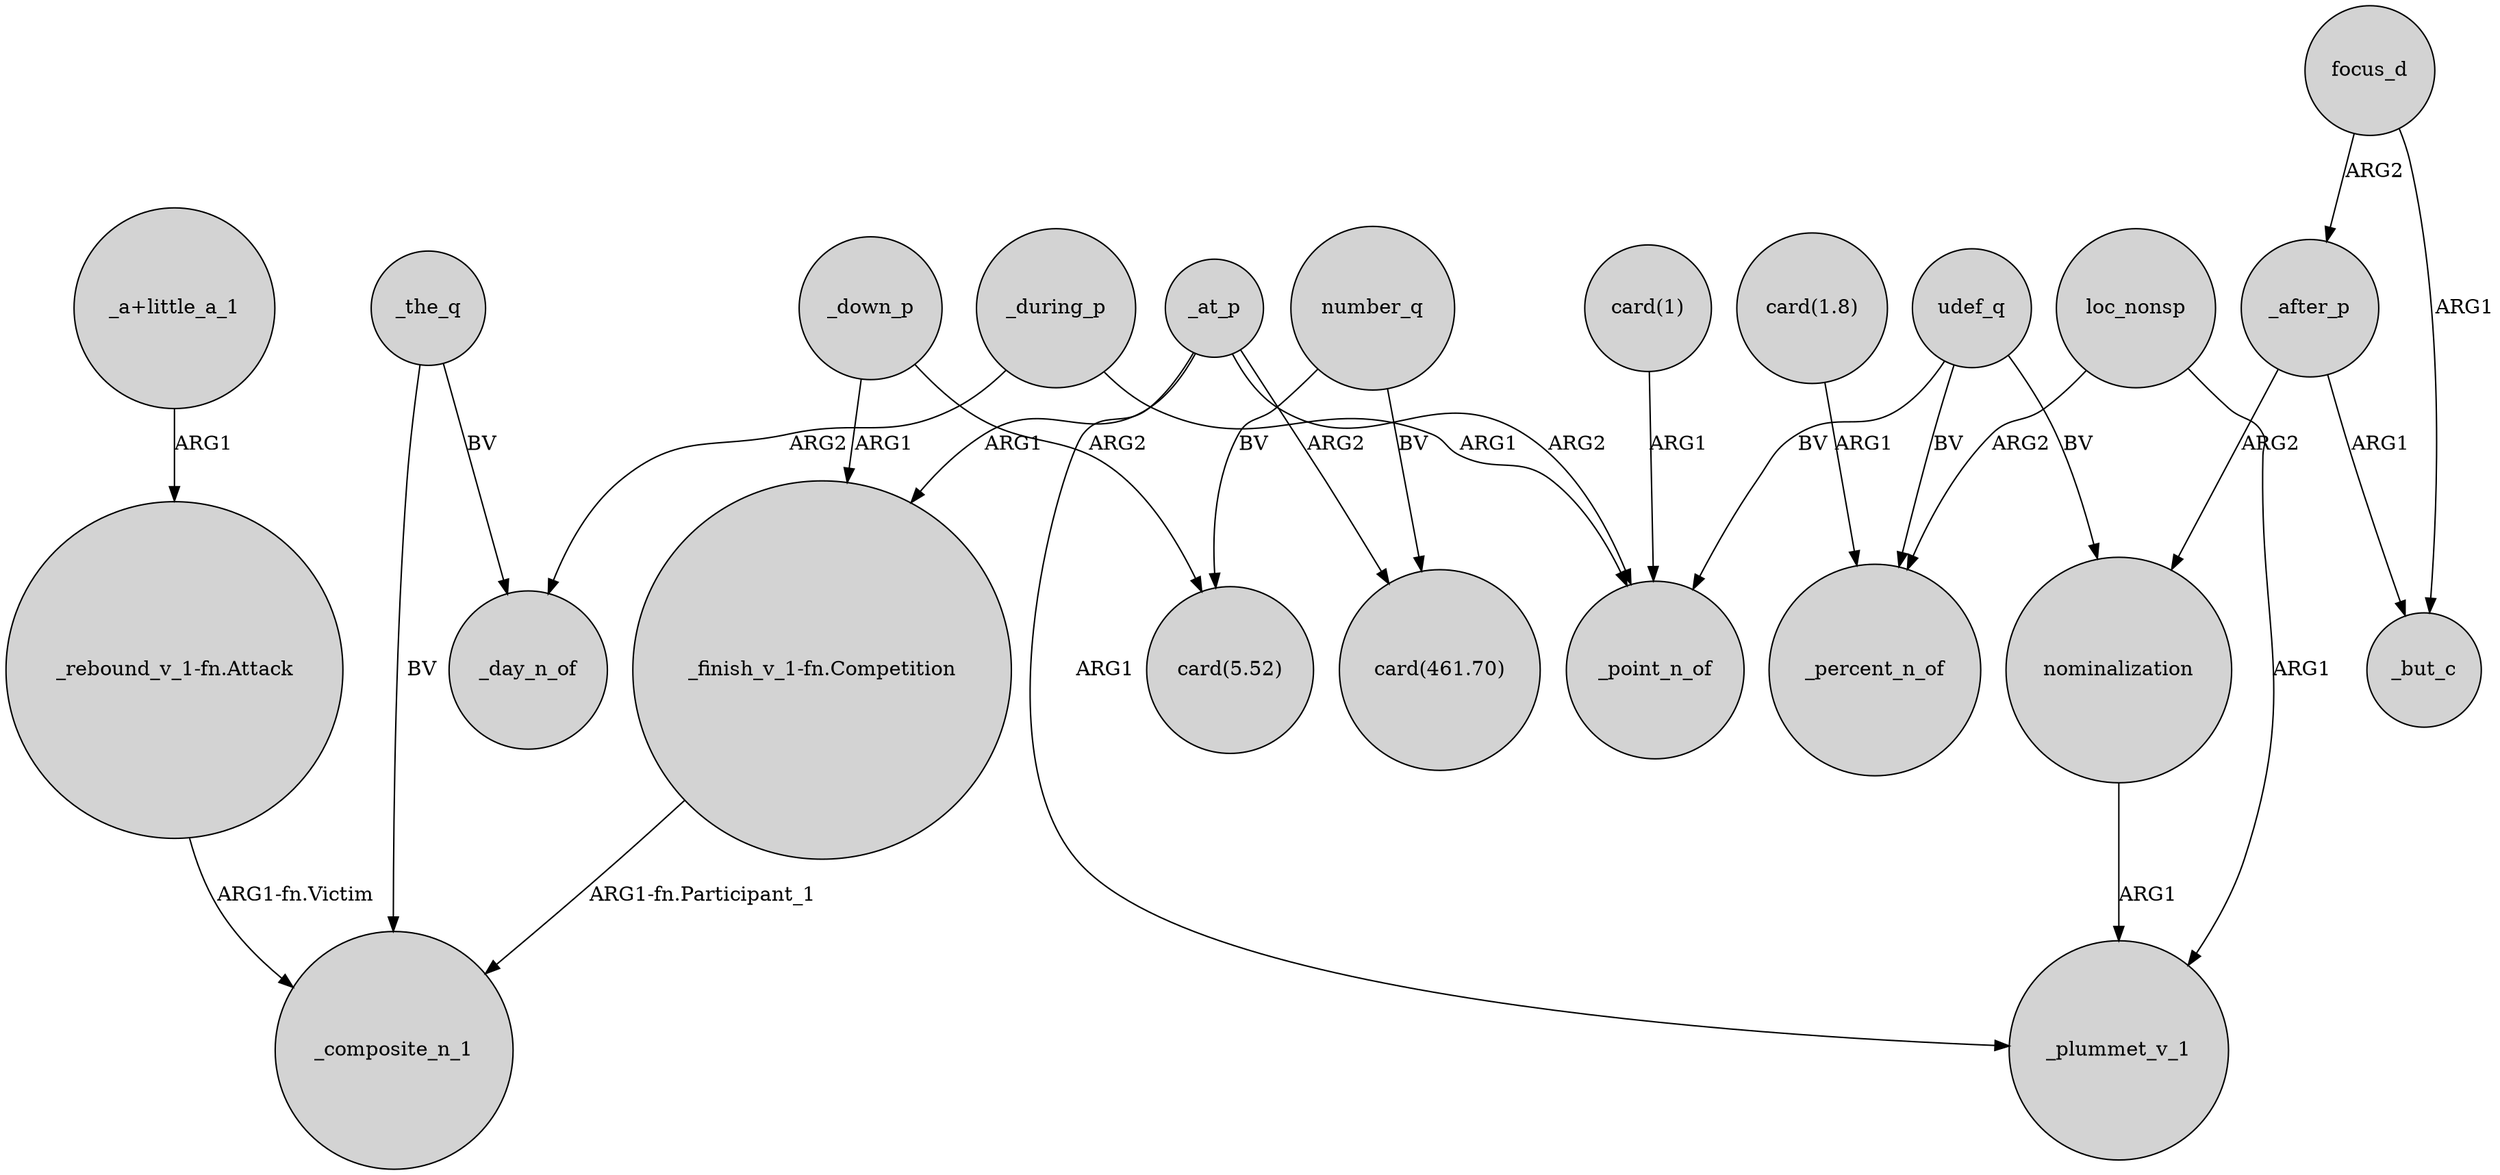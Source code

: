 digraph {
	node [shape=circle style=filled]
	_down_p -> "_finish_v_1-fn.Competition" [label=ARG1]
	udef_q -> nominalization [label=BV]
	"_rebound_v_1-fn.Attack" -> _composite_n_1 [label="ARG1-fn.Victim"]
	_during_p -> _point_n_of [label=ARG1]
	_during_p -> _day_n_of [label=ARG2]
	"_finish_v_1-fn.Competition" -> _composite_n_1 [label="ARG1-fn.Participant_1"]
	"card(1)" -> _point_n_of [label=ARG1]
	nominalization -> _plummet_v_1 [label=ARG1]
	"card(1.8)" -> _percent_n_of [label=ARG1]
	number_q -> "card(461.70)" [label=BV]
	_after_p -> nominalization [label=ARG2]
	_the_q -> _composite_n_1 [label=BV]
	udef_q -> _percent_n_of [label=BV]
	_the_q -> _day_n_of [label=BV]
	number_q -> "card(5.52)" [label=BV]
	loc_nonsp -> _plummet_v_1 [label=ARG1]
	_at_p -> "_finish_v_1-fn.Competition" [label=ARG1]
	_at_p -> _plummet_v_1 [label=ARG1]
	focus_d -> _after_p [label=ARG2]
	focus_d -> _but_c [label=ARG1]
	_at_p -> _point_n_of [label=ARG2]
	"_a+little_a_1" -> "_rebound_v_1-fn.Attack" [label=ARG1]
	udef_q -> _point_n_of [label=BV]
	_down_p -> "card(5.52)" [label=ARG2]
	_at_p -> "card(461.70)" [label=ARG2]
	_after_p -> _but_c [label=ARG1]
	loc_nonsp -> _percent_n_of [label=ARG2]
}
